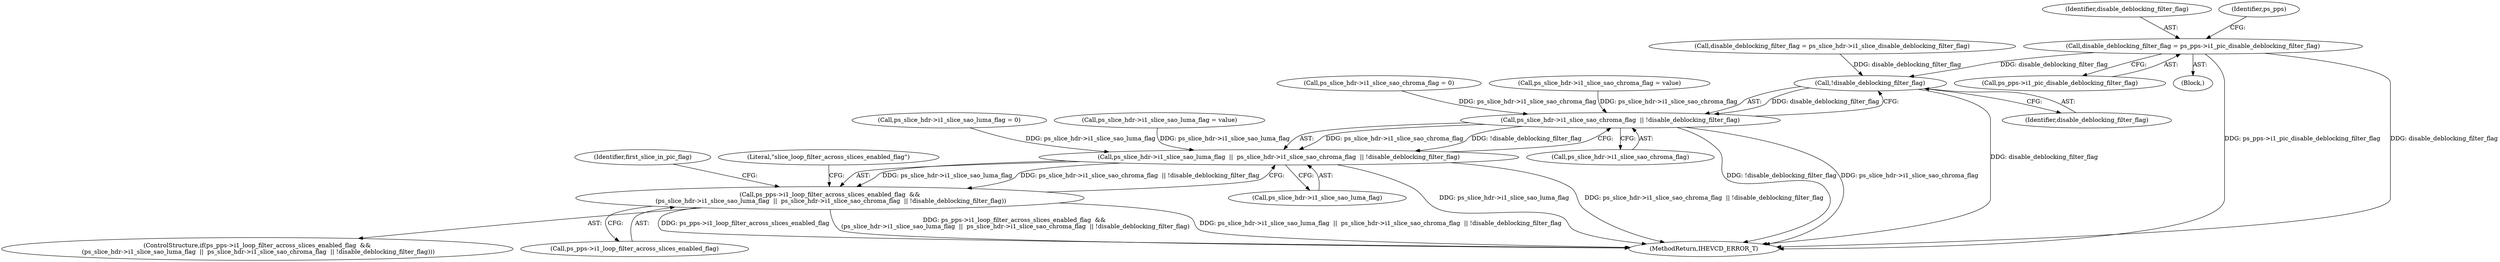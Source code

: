 digraph "0_Android_7c9be319a279654e55a6d757265f88c61a16a4d5@pointer" {
"1001532" [label="(Call,disable_deblocking_filter_flag = ps_pps->i1_pic_disable_deblocking_filter_flag)"];
"1001621" [label="(Call,!disable_deblocking_filter_flag)"];
"1001617" [label="(Call,ps_slice_hdr->i1_slice_sao_chroma_flag  || !disable_deblocking_filter_flag)"];
"1001613" [label="(Call,ps_slice_hdr->i1_slice_sao_luma_flag  ||  ps_slice_hdr->i1_slice_sao_chroma_flag  || !disable_deblocking_filter_flag)"];
"1001609" [label="(Call,ps_pps->i1_loop_filter_across_slices_enabled_flag  &&\n (ps_slice_hdr->i1_slice_sao_luma_flag  ||  ps_slice_hdr->i1_slice_sao_chroma_flag  || !disable_deblocking_filter_flag))"];
"1001609" [label="(Call,ps_pps->i1_loop_filter_across_slices_enabled_flag  &&\n (ps_slice_hdr->i1_slice_sao_luma_flag  ||  ps_slice_hdr->i1_slice_sao_chroma_flag  || !disable_deblocking_filter_flag))"];
"1001111" [label="(Call,ps_slice_hdr->i1_slice_sao_luma_flag = 0)"];
"1001608" [label="(ControlStructure,if(ps_pps->i1_loop_filter_across_slices_enabled_flag  &&\n (ps_slice_hdr->i1_slice_sao_luma_flag  ||  ps_slice_hdr->i1_slice_sao_chroma_flag  || !disable_deblocking_filter_flag)))"];
"1001116" [label="(Call,ps_slice_hdr->i1_slice_sao_chroma_flag = 0)"];
"1001141" [label="(Call,ps_slice_hdr->i1_slice_sao_chroma_flag = value)"];
"1001131" [label="(Call,ps_slice_hdr->i1_slice_sao_luma_flag = value)"];
"1001618" [label="(Call,ps_slice_hdr->i1_slice_sao_chroma_flag)"];
"1001610" [label="(Call,ps_pps->i1_loop_filter_across_slices_enabled_flag)"];
"1001637" [label="(Identifier,first_slice_in_pic_flag)"];
"1001533" [label="(Identifier,disable_deblocking_filter_flag)"];
"1001532" [label="(Call,disable_deblocking_filter_flag = ps_pps->i1_pic_disable_deblocking_filter_flag)"];
"1001621" [label="(Call,!disable_deblocking_filter_flag)"];
"1001539" [label="(Identifier,ps_pps)"];
"1001572" [label="(Call,disable_deblocking_filter_flag = ps_slice_hdr->i1_slice_disable_deblocking_filter_flag)"];
"1001617" [label="(Call,ps_slice_hdr->i1_slice_sao_chroma_flag  || !disable_deblocking_filter_flag)"];
"1001534" [label="(Call,ps_pps->i1_pic_disable_deblocking_filter_flag)"];
"1000560" [label="(Block,)"];
"1001614" [label="(Call,ps_slice_hdr->i1_slice_sao_luma_flag)"];
"1002661" [label="(MethodReturn,IHEVCD_ERROR_T)"];
"1001625" [label="(Literal,\"slice_loop_filter_across_slices_enabled_flag\")"];
"1001622" [label="(Identifier,disable_deblocking_filter_flag)"];
"1001613" [label="(Call,ps_slice_hdr->i1_slice_sao_luma_flag  ||  ps_slice_hdr->i1_slice_sao_chroma_flag  || !disable_deblocking_filter_flag)"];
"1001532" -> "1000560"  [label="AST: "];
"1001532" -> "1001534"  [label="CFG: "];
"1001533" -> "1001532"  [label="AST: "];
"1001534" -> "1001532"  [label="AST: "];
"1001539" -> "1001532"  [label="CFG: "];
"1001532" -> "1002661"  [label="DDG: ps_pps->i1_pic_disable_deblocking_filter_flag"];
"1001532" -> "1002661"  [label="DDG: disable_deblocking_filter_flag"];
"1001532" -> "1001621"  [label="DDG: disable_deblocking_filter_flag"];
"1001621" -> "1001617"  [label="AST: "];
"1001621" -> "1001622"  [label="CFG: "];
"1001622" -> "1001621"  [label="AST: "];
"1001617" -> "1001621"  [label="CFG: "];
"1001621" -> "1002661"  [label="DDG: disable_deblocking_filter_flag"];
"1001621" -> "1001617"  [label="DDG: disable_deblocking_filter_flag"];
"1001572" -> "1001621"  [label="DDG: disable_deblocking_filter_flag"];
"1001617" -> "1001613"  [label="AST: "];
"1001617" -> "1001618"  [label="CFG: "];
"1001618" -> "1001617"  [label="AST: "];
"1001613" -> "1001617"  [label="CFG: "];
"1001617" -> "1002661"  [label="DDG: !disable_deblocking_filter_flag"];
"1001617" -> "1002661"  [label="DDG: ps_slice_hdr->i1_slice_sao_chroma_flag"];
"1001617" -> "1001613"  [label="DDG: ps_slice_hdr->i1_slice_sao_chroma_flag"];
"1001617" -> "1001613"  [label="DDG: !disable_deblocking_filter_flag"];
"1001141" -> "1001617"  [label="DDG: ps_slice_hdr->i1_slice_sao_chroma_flag"];
"1001116" -> "1001617"  [label="DDG: ps_slice_hdr->i1_slice_sao_chroma_flag"];
"1001613" -> "1001609"  [label="AST: "];
"1001613" -> "1001614"  [label="CFG: "];
"1001614" -> "1001613"  [label="AST: "];
"1001609" -> "1001613"  [label="CFG: "];
"1001613" -> "1002661"  [label="DDG: ps_slice_hdr->i1_slice_sao_luma_flag"];
"1001613" -> "1002661"  [label="DDG: ps_slice_hdr->i1_slice_sao_chroma_flag  || !disable_deblocking_filter_flag"];
"1001613" -> "1001609"  [label="DDG: ps_slice_hdr->i1_slice_sao_luma_flag"];
"1001613" -> "1001609"  [label="DDG: ps_slice_hdr->i1_slice_sao_chroma_flag  || !disable_deblocking_filter_flag"];
"1001131" -> "1001613"  [label="DDG: ps_slice_hdr->i1_slice_sao_luma_flag"];
"1001111" -> "1001613"  [label="DDG: ps_slice_hdr->i1_slice_sao_luma_flag"];
"1001609" -> "1001608"  [label="AST: "];
"1001609" -> "1001610"  [label="CFG: "];
"1001610" -> "1001609"  [label="AST: "];
"1001625" -> "1001609"  [label="CFG: "];
"1001637" -> "1001609"  [label="CFG: "];
"1001609" -> "1002661"  [label="DDG: ps_pps->i1_loop_filter_across_slices_enabled_flag"];
"1001609" -> "1002661"  [label="DDG: ps_pps->i1_loop_filter_across_slices_enabled_flag  &&\n (ps_slice_hdr->i1_slice_sao_luma_flag  ||  ps_slice_hdr->i1_slice_sao_chroma_flag  || !disable_deblocking_filter_flag)"];
"1001609" -> "1002661"  [label="DDG: ps_slice_hdr->i1_slice_sao_luma_flag  ||  ps_slice_hdr->i1_slice_sao_chroma_flag  || !disable_deblocking_filter_flag"];
}
